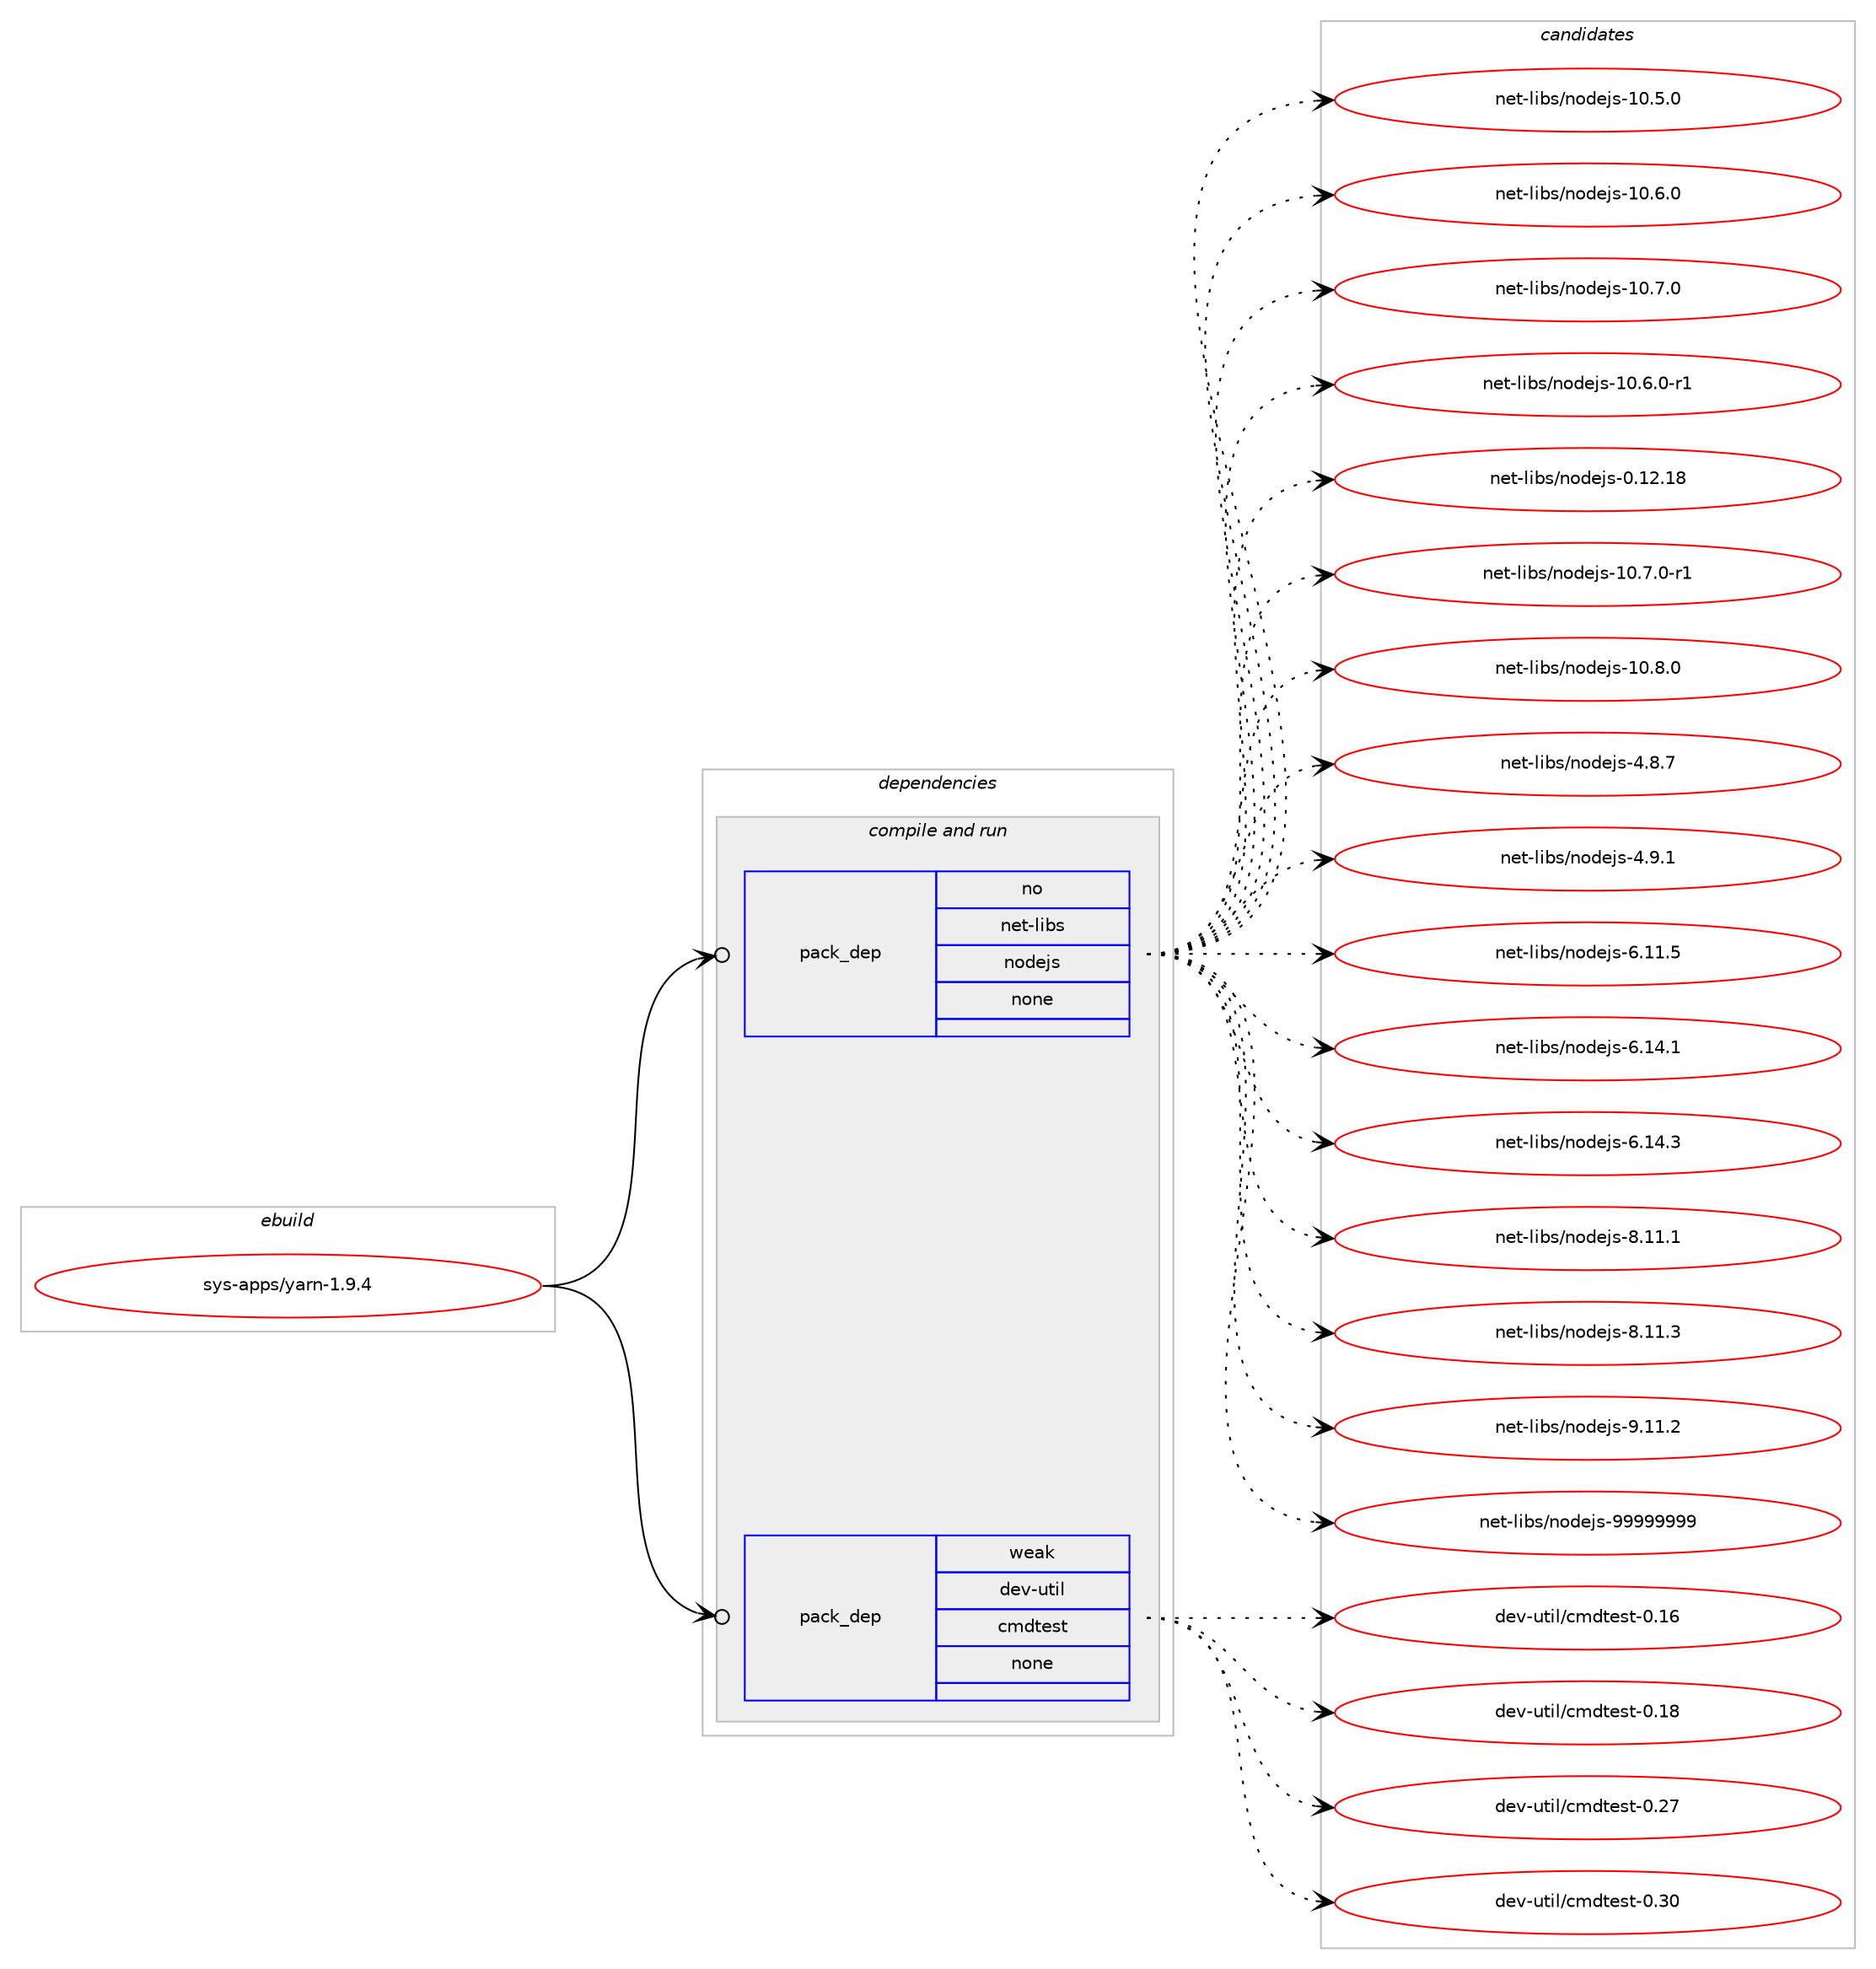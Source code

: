 digraph prolog {

# *************
# Graph options
# *************

newrank=true;
concentrate=true;
compound=true;
graph [rankdir=LR,fontname=Helvetica,fontsize=10,ranksep=1.5];#, ranksep=2.5, nodesep=0.2];
edge  [arrowhead=vee];
node  [fontname=Helvetica,fontsize=10];

# **********
# The ebuild
# **********

subgraph cluster_leftcol {
color=gray;
rank=same;
label=<<i>ebuild</i>>;
id [label="sys-apps/yarn-1.9.4", color=red, width=4, href="../sys-apps/yarn-1.9.4.svg"];
}

# ****************
# The dependencies
# ****************

subgraph cluster_midcol {
color=gray;
label=<<i>dependencies</i>>;
subgraph cluster_compile {
fillcolor="#eeeeee";
style=filled;
label=<<i>compile</i>>;
}
subgraph cluster_compileandrun {
fillcolor="#eeeeee";
style=filled;
label=<<i>compile and run</i>>;
subgraph pack725 {
dependency1046 [label=<<TABLE BORDER="0" CELLBORDER="1" CELLSPACING="0" CELLPADDING="4" WIDTH="220"><TR><TD ROWSPAN="6" CELLPADDING="30">pack_dep</TD></TR><TR><TD WIDTH="110">no</TD></TR><TR><TD>net-libs</TD></TR><TR><TD>nodejs</TD></TR><TR><TD>none</TD></TR><TR><TD></TD></TR></TABLE>>, shape=none, color=blue];
}
id:e -> dependency1046:w [weight=20,style="solid",arrowhead="odotvee"];
subgraph pack726 {
dependency1047 [label=<<TABLE BORDER="0" CELLBORDER="1" CELLSPACING="0" CELLPADDING="4" WIDTH="220"><TR><TD ROWSPAN="6" CELLPADDING="30">pack_dep</TD></TR><TR><TD WIDTH="110">weak</TD></TR><TR><TD>dev-util</TD></TR><TR><TD>cmdtest</TD></TR><TR><TD>none</TD></TR><TR><TD></TD></TR></TABLE>>, shape=none, color=blue];
}
id:e -> dependency1047:w [weight=20,style="solid",arrowhead="odotvee"];
}
subgraph cluster_run {
fillcolor="#eeeeee";
style=filled;
label=<<i>run</i>>;
}
}

# **************
# The candidates
# **************

subgraph cluster_choices {
rank=same;
color=gray;
label=<<i>candidates</i>>;

subgraph choice725 {
color=black;
nodesep=1;
choice11010111645108105981154711011110010110611545494846534648 [label="net-libs/nodejs-10.5.0", color=red, width=4,href="../net-libs/nodejs-10.5.0.svg"];
choice11010111645108105981154711011110010110611545494846544648 [label="net-libs/nodejs-10.6.0", color=red, width=4,href="../net-libs/nodejs-10.6.0.svg"];
choice11010111645108105981154711011110010110611545494846554648 [label="net-libs/nodejs-10.7.0", color=red, width=4,href="../net-libs/nodejs-10.7.0.svg"];
choice110101116451081059811547110111100101106115454948465446484511449 [label="net-libs/nodejs-10.6.0-r1", color=red, width=4,href="../net-libs/nodejs-10.6.0-r1.svg"];
choice1101011164510810598115471101111001011061154548464950464956 [label="net-libs/nodejs-0.12.18", color=red, width=4,href="../net-libs/nodejs-0.12.18.svg"];
choice110101116451081059811547110111100101106115454948465546484511449 [label="net-libs/nodejs-10.7.0-r1", color=red, width=4,href="../net-libs/nodejs-10.7.0-r1.svg"];
choice11010111645108105981154711011110010110611545494846564648 [label="net-libs/nodejs-10.8.0", color=red, width=4,href="../net-libs/nodejs-10.8.0.svg"];
choice110101116451081059811547110111100101106115455246564655 [label="net-libs/nodejs-4.8.7", color=red, width=4,href="../net-libs/nodejs-4.8.7.svg"];
choice110101116451081059811547110111100101106115455246574649 [label="net-libs/nodejs-4.9.1", color=red, width=4,href="../net-libs/nodejs-4.9.1.svg"];
choice11010111645108105981154711011110010110611545544649494653 [label="net-libs/nodejs-6.11.5", color=red, width=4,href="../net-libs/nodejs-6.11.5.svg"];
choice11010111645108105981154711011110010110611545544649524649 [label="net-libs/nodejs-6.14.1", color=red, width=4,href="../net-libs/nodejs-6.14.1.svg"];
choice11010111645108105981154711011110010110611545544649524651 [label="net-libs/nodejs-6.14.3", color=red, width=4,href="../net-libs/nodejs-6.14.3.svg"];
choice11010111645108105981154711011110010110611545564649494649 [label="net-libs/nodejs-8.11.1", color=red, width=4,href="../net-libs/nodejs-8.11.1.svg"];
choice11010111645108105981154711011110010110611545564649494651 [label="net-libs/nodejs-8.11.3", color=red, width=4,href="../net-libs/nodejs-8.11.3.svg"];
choice11010111645108105981154711011110010110611545574649494650 [label="net-libs/nodejs-9.11.2", color=red, width=4,href="../net-libs/nodejs-9.11.2.svg"];
choice110101116451081059811547110111100101106115455757575757575757 [label="net-libs/nodejs-99999999", color=red, width=4,href="../net-libs/nodejs-99999999.svg"];
dependency1046:e -> choice11010111645108105981154711011110010110611545494846534648:w [style=dotted,weight="100"];
dependency1046:e -> choice11010111645108105981154711011110010110611545494846544648:w [style=dotted,weight="100"];
dependency1046:e -> choice11010111645108105981154711011110010110611545494846554648:w [style=dotted,weight="100"];
dependency1046:e -> choice110101116451081059811547110111100101106115454948465446484511449:w [style=dotted,weight="100"];
dependency1046:e -> choice1101011164510810598115471101111001011061154548464950464956:w [style=dotted,weight="100"];
dependency1046:e -> choice110101116451081059811547110111100101106115454948465546484511449:w [style=dotted,weight="100"];
dependency1046:e -> choice11010111645108105981154711011110010110611545494846564648:w [style=dotted,weight="100"];
dependency1046:e -> choice110101116451081059811547110111100101106115455246564655:w [style=dotted,weight="100"];
dependency1046:e -> choice110101116451081059811547110111100101106115455246574649:w [style=dotted,weight="100"];
dependency1046:e -> choice11010111645108105981154711011110010110611545544649494653:w [style=dotted,weight="100"];
dependency1046:e -> choice11010111645108105981154711011110010110611545544649524649:w [style=dotted,weight="100"];
dependency1046:e -> choice11010111645108105981154711011110010110611545544649524651:w [style=dotted,weight="100"];
dependency1046:e -> choice11010111645108105981154711011110010110611545564649494649:w [style=dotted,weight="100"];
dependency1046:e -> choice11010111645108105981154711011110010110611545564649494651:w [style=dotted,weight="100"];
dependency1046:e -> choice11010111645108105981154711011110010110611545574649494650:w [style=dotted,weight="100"];
dependency1046:e -> choice110101116451081059811547110111100101106115455757575757575757:w [style=dotted,weight="100"];
}
subgraph choice726 {
color=black;
nodesep=1;
choice1001011184511711610510847991091001161011151164548464954 [label="dev-util/cmdtest-0.16", color=red, width=4,href="../dev-util/cmdtest-0.16.svg"];
choice1001011184511711610510847991091001161011151164548464956 [label="dev-util/cmdtest-0.18", color=red, width=4,href="../dev-util/cmdtest-0.18.svg"];
choice1001011184511711610510847991091001161011151164548465055 [label="dev-util/cmdtest-0.27", color=red, width=4,href="../dev-util/cmdtest-0.27.svg"];
choice1001011184511711610510847991091001161011151164548465148 [label="dev-util/cmdtest-0.30", color=red, width=4,href="../dev-util/cmdtest-0.30.svg"];
dependency1047:e -> choice1001011184511711610510847991091001161011151164548464954:w [style=dotted,weight="100"];
dependency1047:e -> choice1001011184511711610510847991091001161011151164548464956:w [style=dotted,weight="100"];
dependency1047:e -> choice1001011184511711610510847991091001161011151164548465055:w [style=dotted,weight="100"];
dependency1047:e -> choice1001011184511711610510847991091001161011151164548465148:w [style=dotted,weight="100"];
}
}

}
